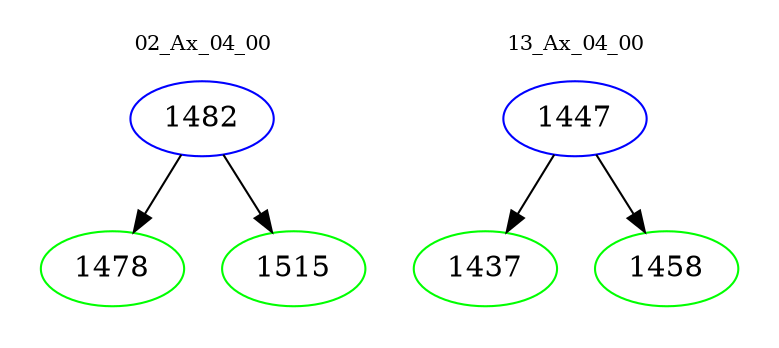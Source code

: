digraph{
subgraph cluster_0 {
color = white
label = "02_Ax_04_00";
fontsize=10;
T0_1482 [label="1482", color="blue"]
T0_1482 -> T0_1478 [color="black"]
T0_1478 [label="1478", color="green"]
T0_1482 -> T0_1515 [color="black"]
T0_1515 [label="1515", color="green"]
}
subgraph cluster_1 {
color = white
label = "13_Ax_04_00";
fontsize=10;
T1_1447 [label="1447", color="blue"]
T1_1447 -> T1_1437 [color="black"]
T1_1437 [label="1437", color="green"]
T1_1447 -> T1_1458 [color="black"]
T1_1458 [label="1458", color="green"]
}
}
